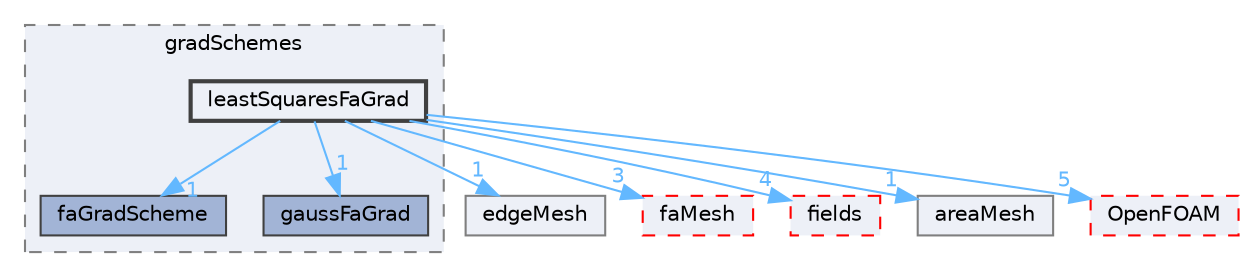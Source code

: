 digraph "src/finiteArea/finiteArea/gradSchemes/leastSquaresFaGrad"
{
 // LATEX_PDF_SIZE
  bgcolor="transparent";
  edge [fontname=Helvetica,fontsize=10,labelfontname=Helvetica,labelfontsize=10];
  node [fontname=Helvetica,fontsize=10,shape=box,height=0.2,width=0.4];
  compound=true
  subgraph clusterdir_cc5a8798c3fe9c94eaaef0cef369eaad {
    graph [ bgcolor="#edf0f7", pencolor="grey50", label="gradSchemes", fontname=Helvetica,fontsize=10 style="filled,dashed", URL="dir_cc5a8798c3fe9c94eaaef0cef369eaad.html",tooltip=""]
  dir_999970b336e746faff42463e72c22c77 [label="faGradScheme", fillcolor="#a2b4d6", color="grey25", style="filled", URL="dir_999970b336e746faff42463e72c22c77.html",tooltip=""];
  dir_cd298d060744651ce9fb813038c0019e [label="gaussFaGrad", fillcolor="#a2b4d6", color="grey25", style="filled", URL="dir_cd298d060744651ce9fb813038c0019e.html",tooltip=""];
  dir_c4b7b0c487bc5afa84a70c5494a27f8c [label="leastSquaresFaGrad", fillcolor="#edf0f7", color="grey25", style="filled,bold", URL="dir_c4b7b0c487bc5afa84a70c5494a27f8c.html",tooltip=""];
  }
  dir_6ef5889ffbfbbd682d743a67e9ce9e17 [label="edgeMesh", fillcolor="#edf0f7", color="grey50", style="filled", URL="dir_6ef5889ffbfbbd682d743a67e9ce9e17.html",tooltip=""];
  dir_f14612db68a06d13a87d37d60dc895d5 [label="faMesh", fillcolor="#edf0f7", color="red", style="filled,dashed", URL="dir_f14612db68a06d13a87d37d60dc895d5.html",tooltip=""];
  dir_82c77a639fb8894523e0866635d617d1 [label="fields", fillcolor="#edf0f7", color="red", style="filled,dashed", URL="dir_82c77a639fb8894523e0866635d617d1.html",tooltip=""];
  dir_aa4bce7a1abbd72ee1f4d02ddf362a3b [label="areaMesh", fillcolor="#edf0f7", color="grey50", style="filled", URL="dir_aa4bce7a1abbd72ee1f4d02ddf362a3b.html",tooltip=""];
  dir_c5473ff19b20e6ec4dfe5c310b3778a8 [label="OpenFOAM", fillcolor="#edf0f7", color="red", style="filled,dashed", URL="dir_c5473ff19b20e6ec4dfe5c310b3778a8.html",tooltip=""];
  dir_c4b7b0c487bc5afa84a70c5494a27f8c->dir_6ef5889ffbfbbd682d743a67e9ce9e17 [headlabel="1", labeldistance=1.5 headhref="dir_002126_001111.html" href="dir_002126_001111.html" color="steelblue1" fontcolor="steelblue1"];
  dir_c4b7b0c487bc5afa84a70c5494a27f8c->dir_82c77a639fb8894523e0866635d617d1 [headlabel="4", labeldistance=1.5 headhref="dir_002126_001330.html" href="dir_002126_001330.html" color="steelblue1" fontcolor="steelblue1"];
  dir_c4b7b0c487bc5afa84a70c5494a27f8c->dir_999970b336e746faff42463e72c22c77 [headlabel="1", labeldistance=1.5 headhref="dir_002126_001288.html" href="dir_002126_001288.html" color="steelblue1" fontcolor="steelblue1"];
  dir_c4b7b0c487bc5afa84a70c5494a27f8c->dir_aa4bce7a1abbd72ee1f4d02ddf362a3b [headlabel="1", labeldistance=1.5 headhref="dir_002126_000121.html" href="dir_002126_000121.html" color="steelblue1" fontcolor="steelblue1"];
  dir_c4b7b0c487bc5afa84a70c5494a27f8c->dir_c5473ff19b20e6ec4dfe5c310b3778a8 [headlabel="5", labeldistance=1.5 headhref="dir_002126_002695.html" href="dir_002126_002695.html" color="steelblue1" fontcolor="steelblue1"];
  dir_c4b7b0c487bc5afa84a70c5494a27f8c->dir_cd298d060744651ce9fb813038c0019e [headlabel="1", labeldistance=1.5 headhref="dir_002126_001593.html" href="dir_002126_001593.html" color="steelblue1" fontcolor="steelblue1"];
  dir_c4b7b0c487bc5afa84a70c5494a27f8c->dir_f14612db68a06d13a87d37d60dc895d5 [headlabel="3", labeldistance=1.5 headhref="dir_002126_001295.html" href="dir_002126_001295.html" color="steelblue1" fontcolor="steelblue1"];
}
